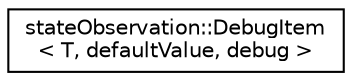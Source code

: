 digraph "Graphical Class Hierarchy"
{
  edge [fontname="Helvetica",fontsize="10",labelfontname="Helvetica",labelfontsize="10"];
  node [fontname="Helvetica",fontsize="10",shape=record];
  rankdir="LR";
  Node0 [label="stateObservation::DebugItem\l\< T, defaultValue, debug \>",height=0.2,width=0.4,color="black", fillcolor="white", style="filled",URL="$classstateObservation_1_1DebugItem.html"];
}
